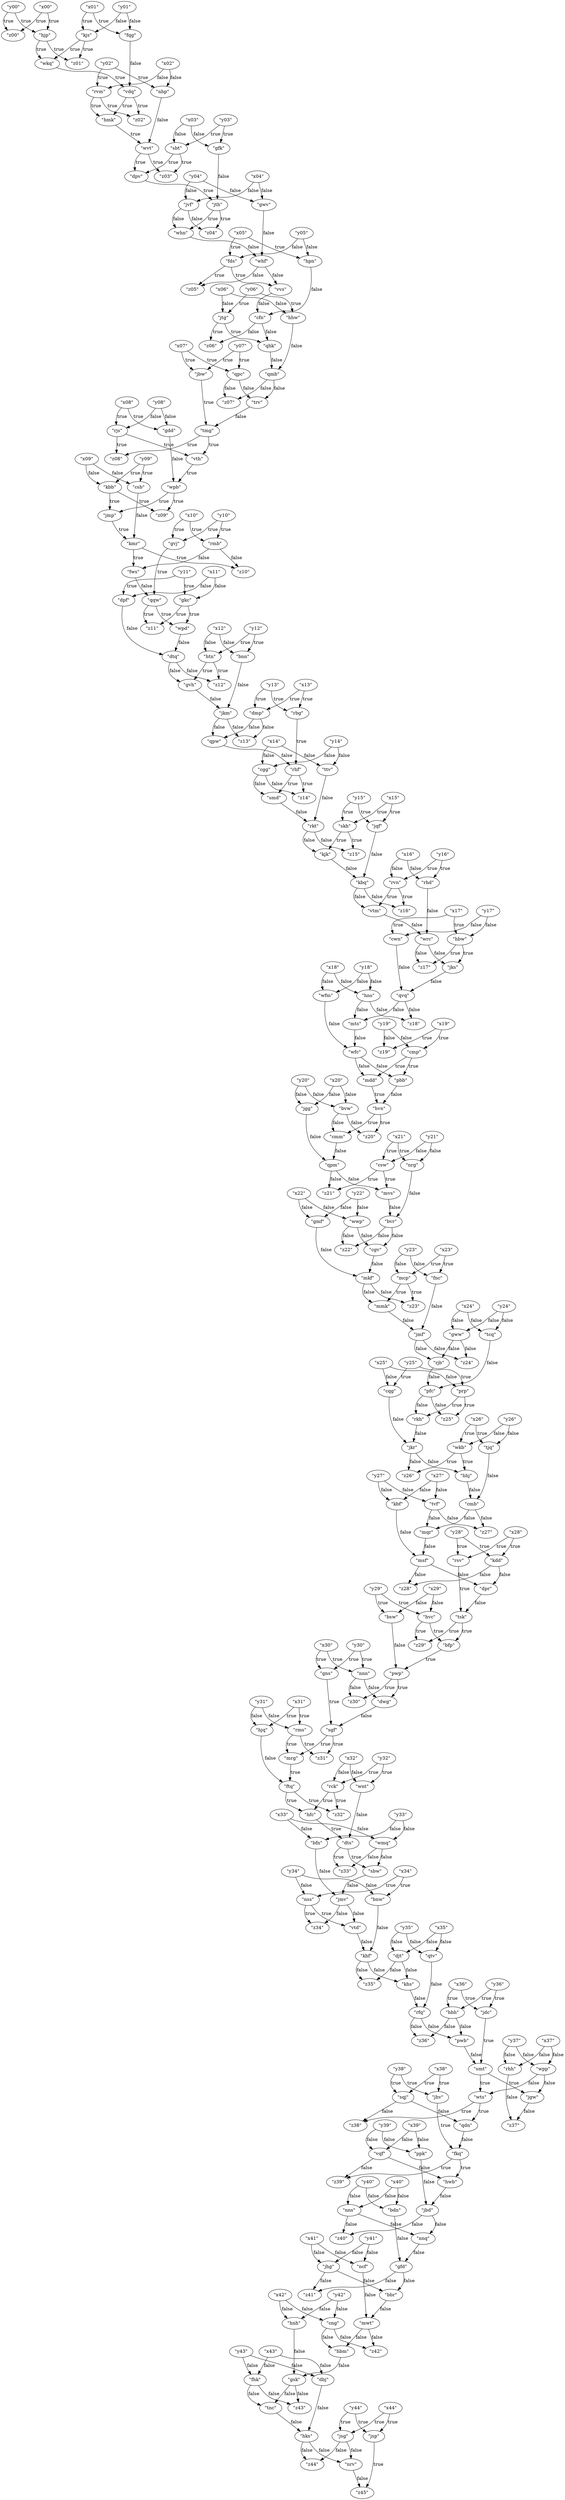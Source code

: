 digraph {
    0 [ label = "\"y33\"" ]
    1 [ label = "\"bfn\"" ]
    2 [ label = "\"x33\"" ]
    3 [ label = "\"y32\"" ]
    4 [ label = "\"rck\"" ]
    5 [ label = "\"x32\"" ]
    6 [ label = "\"x30\"" ]
    7 [ label = "\"gns\"" ]
    8 [ label = "\"y30\"" ]
    9 [ label = "\"y36\"" ]
    10 [ label = "\"hbh\"" ]
    11 [ label = "\"x36\"" ]
    12 [ label = "\"cng\"" ]
    13 [ label = "\"z42\"" ]
    14 [ label = "\"mwt\"" ]
    15 [ label = "\"bsw\"" ]
    16 [ label = "\"pwp\"" ]
    17 [ label = "\"bfp\"" ]
    18 [ label = "\"x00\"" ]
    19 [ label = "\"z00\"" ]
    20 [ label = "\"y00\"" ]
    21 [ label = "\"y26\"" ]
    22 [ label = "\"wkb\"" ]
    23 [ label = "\"x26\"" ]
    24 [ label = "\"x31\"" ]
    25 [ label = "\"hjq\"" ]
    26 [ label = "\"y31\"" ]
    27 [ label = "\"jhg\"" ]
    28 [ label = "\"bbr\"" ]
    29 [ label = "\"gfd\"" ]
    30 [ label = "\"y43\"" ]
    31 [ label = "\"fhk\"" ]
    32 [ label = "\"x43\"" ]
    33 [ label = "\"mrg\"" ]
    34 [ label = "\"ftq\"" ]
    35 [ label = "\"jks\"" ]
    36 [ label = "\"qvq\"" ]
    37 [ label = "\"cwn\"" ]
    38 [ label = "\"wrc\"" ]
    39 [ label = "\"z17\"" ]
    40 [ label = "\"hbw\"" ]
    41 [ label = "\"skh\"" ]
    42 [ label = "\"z15\"" ]
    43 [ label = "\"rkt\"" ]
    44 [ label = "\"x27\"" ]
    45 [ label = "\"kbf\"" ]
    46 [ label = "\"y27\"" ]
    47 [ label = "\"jgg\"" ]
    48 [ label = "\"qpm\"" ]
    49 [ label = "\"cmm\"" ]
    50 [ label = "\"y17\"" ]
    51 [ label = "\"x17\"" ]
    52 [ label = "\"khf\"" ]
    53 [ label = "\"khs\"" ]
    54 [ label = "\"djt\"" ]
    55 [ label = "\"qqw\"" ]
    56 [ label = "\"wpd\"" ]
    57 [ label = "\"gkc\"" ]
    58 [ label = "\"rms\"" ]
    59 [ label = "\"z31\"" ]
    60 [ label = "\"sgf\"" ]
    61 [ label = "\"gww\"" ]
    62 [ label = "\"z24\"" ]
    63 [ label = "\"jmf\"" ]
    64 [ label = "\"x01\"" ]
    65 [ label = "\"kjs\"" ]
    66 [ label = "\"y01\"" ]
    67 [ label = "\"dwg\"" ]
    68 [ label = "\"nnn\"" ]
    69 [ label = "\"tjq\"" ]
    70 [ label = "\"cmb\"" ]
    71 [ label = "\"hhj\"" ]
    72 [ label = "\"x05\"" ]
    73 [ label = "\"fds\"" ]
    74 [ label = "\"y05\"" ]
    75 [ label = "\"x07\"" ]
    76 [ label = "\"jbw\"" ]
    77 [ label = "\"y07\"" ]
    78 [ label = "\"wnt\"" ]
    79 [ label = "\"x14\"" ]
    80 [ label = "\"cgg\"" ]
    81 [ label = "\"y14\"" ]
    82 [ label = "\"rhf\"" ]
    83 [ label = "\"smd\"" ]
    84 [ label = "\"z35\"" ]
    85 [ label = "\"tcq\"" ]
    86 [ label = "\"pfc\"" ]
    87 [ label = "\"rjb\"" ]
    88 [ label = "\"qtv\"" ]
    89 [ label = "\"rfq\"" ]
    90 [ label = "\"y41\"" ]
    91 [ label = "\"x41\"" ]
    92 [ label = "\"tmg\"" ]
    93 [ label = "\"trv\"" ]
    94 [ label = "\"y21\"" ]
    95 [ label = "\"csw\"" ]
    96 [ label = "\"x21\"" ]
    97 [ label = "\"jkm\"" ]
    98 [ label = "\"z13\"" ]
    99 [ label = "\"dmp\"" ]
    100 [ label = "\"rkh\"" ]
    101 [ label = "\"jkr\"" ]
    102 [ label = "\"cqg\"" ]
    103 [ label = "\"y20\"" ]
    104 [ label = "\"bvw\"" ]
    105 [ label = "\"x20\"" ]
    106 [ label = "\"pwb\"" ]
    107 [ label = "\"smt\"" ]
    108 [ label = "\"jdc\"" ]
    109 [ label = "\"x13\"" ]
    110 [ label = "\"rbg\"" ]
    111 [ label = "\"y13\"" ]
    112 [ label = "\"wvt\"" ]
    113 [ label = "\"z03\"" ]
    114 [ label = "\"sbt\"" ]
    115 [ label = "\"z41\"" ]
    116 [ label = "\"fqg\"" ]
    117 [ label = "\"wfc\"" ]
    118 [ label = "\"mdd\"" ]
    119 [ label = "\"cmp\"" ]
    120 [ label = "\"z14\"" ]
    121 [ label = "\"z26\"" ]
    122 [ label = "\"x08\"" ]
    123 [ label = "\"gdd\"" ]
    124 [ label = "\"y08\"" ]
    125 [ label = "\"vvs\"" ]
    126 [ label = "\"whf\"" ]
    127 [ label = "\"y19\"" ]
    128 [ label = "\"z19\"" ]
    129 [ label = "\"x19\"" ]
    130 [ label = "\"nss\"" ]
    131 [ label = "\"vtd\"" ]
    132 [ label = "\"jmv\"" ]
    133 [ label = "\"z30\"" ]
    134 [ label = "\"x23\"" ]
    135 [ label = "\"mcp\"" ]
    136 [ label = "\"y23\"" ]
    137 [ label = "\"jvf\"" ]
    138 [ label = "\"z04\"" ]
    139 [ label = "\"jth\"" ]
    140 [ label = "\"y38\"" ]
    141 [ label = "\"jhv\"" ]
    142 [ label = "\"x38\"" ]
    143 [ label = "\"wkq\"" ]
    144 [ label = "\"hjp\"" ]
    145 [ label = "\"sqj\"" ]
    146 [ label = "\"qdn\"" ]
    147 [ label = "\"wts\"" ]
    148 [ label = "\"y16\"" ]
    149 [ label = "\"rvn\"" ]
    150 [ label = "\"x16\"" ]
    151 [ label = "\"msf\"" ]
    152 [ label = "\"mqr\"" ]
    153 [ label = "\"y25\"" ]
    154 [ label = "\"prp\"" ]
    155 [ label = "\"x25\"" ]
    156 [ label = "\"cgv\"" ]
    157 [ label = "\"mkf\"" ]
    158 [ label = "\"gmf\"" ]
    159 [ label = "\"y12\"" ]
    160 [ label = "\"htn\"" ]
    161 [ label = "\"x12\"" ]
    162 [ label = "\"kdd\"" ]
    163 [ label = "\"dpr\"" ]
    164 [ label = "\"bnw\"" ]
    165 [ label = "\"ttv\"" ]
    166 [ label = "\"fnc\"" ]
    167 [ label = "\"mmk\"" ]
    168 [ label = "\"ppk\"" ]
    169 [ label = "\"jbd\"" ]
    170 [ label = "\"hwb\"" ]
    171 [ label = "\"nnq\"" ]
    172 [ label = "\"nns\"" ]
    173 [ label = "\"z23\"" ]
    174 [ label = "\"kbb\"" ]
    175 [ label = "\"jmp\"" ]
    176 [ label = "\"wpb\"" ]
    177 [ label = "\"pbb\"" ]
    178 [ label = "\"hvn\"" ]
    179 [ label = "\"dts\"" ]
    180 [ label = "\"z33\"" ]
    181 [ label = "\"wmq\"" ]
    182 [ label = "\"x42\"" ]
    183 [ label = "\"hnh\"" ]
    184 [ label = "\"y42\"" ]
    185 [ label = "\"hfc\"" ]
    186 [ label = "\"z36\"" ]
    187 [ label = "\"hpn\"" ]
    188 [ label = "\"z40\"" ]
    189 [ label = "\"z34\"" ]
    190 [ label = "\"vth\"" ]
    191 [ label = "\"rjs\"" ]
    192 [ label = "\"x35\"" ]
    193 [ label = "\"y35\"" ]
    194 [ label = "\"y02\"" ]
    195 [ label = "\"rvm\"" ]
    196 [ label = "\"x02\"" ]
    197 [ label = "\"y28\"" ]
    198 [ label = "\"rsv\"" ]
    199 [ label = "\"x28\"" ]
    200 [ label = "\"wfm\"" ]
    201 [ label = "\"mts\"" ]
    202 [ label = "\"ncf\"" ]
    203 [ label = "\"z09\"" ]
    204 [ label = "\"x06\"" ]
    205 [ label = "\"jtg\"" ]
    206 [ label = "\"y06\"" ]
    207 [ label = "\"sbw\"" ]
    208 [ label = "\"kmr\"" ]
    209 [ label = "\"z10\"" ]
    210 [ label = "\"rmb\"" ]
    211 [ label = "\"z16\"" ]
    212 [ label = "\"kbq\"" ]
    213 [ label = "\"y09\"" ]
    214 [ label = "\"x09\"" ]
    215 [ label = "\"gsk\"" ]
    216 [ label = "\"z43\"" ]
    217 [ label = "\"y29\"" ]
    218 [ label = "\"hvc\"" ]
    219 [ label = "\"x29\"" ]
    220 [ label = "\"wwp\"" ]
    221 [ label = "\"bvr\"" ]
    222 [ label = "\"tnc\"" ]
    223 [ label = "\"hks\"" ]
    224 [ label = "\"dbj\"" ]
    225 [ label = "\"tvf\"" ]
    226 [ label = "\"z27\"" ]
    227 [ label = "\"z20\"" ]
    228 [ label = "\"x44\"" ]
    229 [ label = "\"jsg\"" ]
    230 [ label = "\"y44\"" ]
    231 [ label = "\"tsk\"" ]
    232 [ label = "\"z38\"" ]
    233 [ label = "\"x40\"" ]
    234 [ label = "\"bdn\"" ]
    235 [ label = "\"y40\"" ]
    236 [ label = "\"qpc\"" ]
    237 [ label = "\"qmb\"" ]
    238 [ label = "\"z18\"" ]
    239 [ label = "\"hns\"" ]
    240 [ label = "\"fkq\"" ]
    241 [ label = "\"z02\"" ]
    242 [ label = "\"vdq\"" ]
    243 [ label = "\"z05\"" ]
    244 [ label = "\"y34\"" ]
    245 [ label = "\"x34\"" ]
    246 [ label = "\"nrg\"" ]
    247 [ label = "\"y18\"" ]
    248 [ label = "\"x18\"" ]
    249 [ label = "\"jqf\"" ]
    250 [ label = "\"kjk\"" ]
    251 [ label = "\"qpw\"" ]
    252 [ label = "\"y24\"" ]
    253 [ label = "\"x24\"" ]
    254 [ label = "\"fws\"" ]
    255 [ label = "\"y39\"" ]
    256 [ label = "\"vqf\"" ]
    257 [ label = "\"x39\"" ]
    258 [ label = "\"z21\"" ]
    259 [ label = "\"wpp\"" ]
    260 [ label = "\"bnn\"" ]
    261 [ label = "\"x10\"" ]
    262 [ label = "\"y10\"" ]
    263 [ label = "\"cfn\"" ]
    264 [ label = "\"mvs\"" ]
    265 [ label = "\"vtm\"" ]
    266 [ label = "\"gfk\"" ]
    267 [ label = "\"dpv\"" ]
    268 [ label = "\"z01\"" ]
    269 [ label = "\"hbm\"" ]
    270 [ label = "\"z29\"" ]
    271 [ label = "\"whn\"" ]
    272 [ label = "\"nhp\"" ]
    273 [ label = "\"y04\"" ]
    274 [ label = "\"x04\"" ]
    275 [ label = "\"z25\"" ]
    276 [ label = "\"y03\"" ]
    277 [ label = "\"x03\"" ]
    278 [ label = "\"z39\"" ]
    279 [ label = "\"x15\"" ]
    280 [ label = "\"y15\"" ]
    281 [ label = "\"dtq\"" ]
    282 [ label = "\"dpf\"" ]
    283 [ label = "\"nrv\"" ]
    284 [ label = "\"z45\"" ]
    285 [ label = "\"jsp\"" ]
    286 [ label = "\"qhk\"" ]
    287 [ label = "\"rhd\"" ]
    288 [ label = "\"gvh\"" ]
    289 [ label = "\"z12\"" ]
    290 [ label = "\"hmk\"" ]
    291 [ label = "\"jgw\"" ]
    292 [ label = "\"z37\"" ]
    293 [ label = "\"rhh\"" ]
    294 [ label = "\"z44\"" ]
    295 [ label = "\"gwv\"" ]
    296 [ label = "\"z28\"" ]
    297 [ label = "\"z08\"" ]
    298 [ label = "\"hhw\"" ]
    299 [ label = "\"z11\"" ]
    300 [ label = "\"gvj\"" ]
    301 [ label = "\"y11\"" ]
    302 [ label = "\"x11\"" ]
    303 [ label = "\"csb\"" ]
    304 [ label = "\"y37\"" ]
    305 [ label = "\"x37\"" ]
    306 [ label = "\"z32\"" ]
    307 [ label = "\"y22\"" ]
    308 [ label = "\"x22\"" ]
    309 [ label = "\"z07\"" ]
    310 [ label = "\"z06\"" ]
    311 [ label = "\"z22\"" ]
    0 -> 1 [ label = "false" ]
    2 -> 1 [ label = "false" ]
    3 -> 4 [ label = "true" ]
    5 -> 4 [ label = "false" ]
    6 -> 7 [ label = "true" ]
    8 -> 7 [ label = "true" ]
    9 -> 10 [ label = "true" ]
    11 -> 10 [ label = "true" ]
    12 -> 13 [ label = "false" ]
    14 -> 13 [ label = "false" ]
    15 -> 16 [ label = "false" ]
    17 -> 16 [ label = "true" ]
    18 -> 19 [ label = "true" ]
    20 -> 19 [ label = "true" ]
    21 -> 22 [ label = "false" ]
    23 -> 22 [ label = "true" ]
    24 -> 25 [ label = "true" ]
    26 -> 25 [ label = "false" ]
    27 -> 28 [ label = "false" ]
    29 -> 28 [ label = "false" ]
    30 -> 31 [ label = "false" ]
    32 -> 31 [ label = "false" ]
    33 -> 34 [ label = "true" ]
    25 -> 34 [ label = "false" ]
    35 -> 36 [ label = "false" ]
    37 -> 36 [ label = "false" ]
    38 -> 39 [ label = "false" ]
    40 -> 39 [ label = "true" ]
    41 -> 42 [ label = "true" ]
    43 -> 42 [ label = "false" ]
    44 -> 45 [ label = "false" ]
    46 -> 45 [ label = "false" ]
    47 -> 48 [ label = "false" ]
    49 -> 48 [ label = "false" ]
    50 -> 40 [ label = "false" ]
    51 -> 40 [ label = "true" ]
    52 -> 53 [ label = "false" ]
    54 -> 53 [ label = "false" ]
    55 -> 56 [ label = "true" ]
    57 -> 56 [ label = "true" ]
    58 -> 59 [ label = "true" ]
    60 -> 59 [ label = "true" ]
    61 -> 62 [ label = "false" ]
    63 -> 62 [ label = "false" ]
    64 -> 65 [ label = "true" ]
    66 -> 65 [ label = "false" ]
    16 -> 67 [ label = "true" ]
    68 -> 67 [ label = "false" ]
    69 -> 70 [ label = "false" ]
    71 -> 70 [ label = "false" ]
    72 -> 73 [ label = "true" ]
    74 -> 73 [ label = "false" ]
    75 -> 76 [ label = "true" ]
    77 -> 76 [ label = "true" ]
    3 -> 78 [ label = "true" ]
    5 -> 78 [ label = "false" ]
    79 -> 80 [ label = "false" ]
    81 -> 80 [ label = "false" ]
    82 -> 83 [ label = "true" ]
    80 -> 83 [ label = "false" ]
    54 -> 84 [ label = "false" ]
    52 -> 84 [ label = "false" ]
    85 -> 86 [ label = "false" ]
    87 -> 86 [ label = "false" ]
    88 -> 89 [ label = "false" ]
    53 -> 89 [ label = "false" ]
    90 -> 27 [ label = "false" ]
    91 -> 27 [ label = "false" ]
    76 -> 92 [ label = "true" ]
    93 -> 92 [ label = "false" ]
    94 -> 95 [ label = "false" ]
    96 -> 95 [ label = "true" ]
    97 -> 98 [ label = "false" ]
    99 -> 98 [ label = "false" ]
    100 -> 101 [ label = "false" ]
    102 -> 101 [ label = "false" ]
    103 -> 104 [ label = "false" ]
    105 -> 104 [ label = "false" ]
    106 -> 107 [ label = "false" ]
    108 -> 107 [ label = "true" ]
    109 -> 110 [ label = "true" ]
    111 -> 110 [ label = "true" ]
    112 -> 113 [ label = "true" ]
    114 -> 113 [ label = "true" ]
    27 -> 115 [ label = "false" ]
    29 -> 115 [ label = "false" ]
    64 -> 116 [ label = "true" ]
    66 -> 116 [ label = "false" ]
    117 -> 118 [ label = "false" ]
    119 -> 118 [ label = "true" ]
    80 -> 120 [ label = "false" ]
    82 -> 120 [ label = "true" ]
    22 -> 121 [ label = "true" ]
    101 -> 121 [ label = "false" ]
    9 -> 108 [ label = "true" ]
    11 -> 108 [ label = "true" ]
    122 -> 123 [ label = "true" ]
    124 -> 123 [ label = "false" ]
    73 -> 125 [ label = "true" ]
    126 -> 125 [ label = "false" ]
    127 -> 128 [ label = "false" ]
    129 -> 128 [ label = "true" ]
    24 -> 58 [ label = "true" ]
    26 -> 58 [ label = "false" ]
    130 -> 131 [ label = "true" ]
    132 -> 131 [ label = "false" ]
    16 -> 133 [ label = "true" ]
    68 -> 133 [ label = "false" ]
    134 -> 135 [ label = "true" ]
    136 -> 135 [ label = "false" ]
    137 -> 138 [ label = "false" ]
    139 -> 138 [ label = "true" ]
    140 -> 141 [ label = "true" ]
    142 -> 141 [ label = "true" ]
    65 -> 143 [ label = "true" ]
    144 -> 143 [ label = "true" ]
    145 -> 146 [ label = "false" ]
    147 -> 146 [ label = "true" ]
    148 -> 149 [ label = "true" ]
    150 -> 149 [ label = "false" ]
    45 -> 151 [ label = "false" ]
    152 -> 151 [ label = "false" ]
    153 -> 154 [ label = "true" ]
    155 -> 154 [ label = "false" ]
    21 -> 69 [ label = "false" ]
    23 -> 69 [ label = "true" ]
    156 -> 157 [ label = "false" ]
    158 -> 157 [ label = "false" ]
    159 -> 160 [ label = "true" ]
    161 -> 160 [ label = "false" ]
    162 -> 163 [ label = "false" ]
    151 -> 163 [ label = "false" ]
    131 -> 52 [ label = "false" ]
    164 -> 52 [ label = "false" ]
    83 -> 43 [ label = "false" ]
    165 -> 43 [ label = "false" ]
    166 -> 63 [ label = "false" ]
    167 -> 63 [ label = "false" ]
    168 -> 169 [ label = "false" ]
    170 -> 169 [ label = "false" ]
    169 -> 171 [ label = "false" ]
    172 -> 171 [ label = "false" ]
    135 -> 173 [ label = "true" ]
    157 -> 173 [ label = "false" ]
    174 -> 175 [ label = "true" ]
    176 -> 175 [ label = "true" ]
    177 -> 178 [ label = "false" ]
    118 -> 178 [ label = "true" ]
    179 -> 180 [ label = "true" ]
    181 -> 180 [ label = "false" ]
    182 -> 183 [ label = "false" ]
    184 -> 183 [ label = "false" ]
    4 -> 185 [ label = "true" ]
    34 -> 185 [ label = "true" ]
    89 -> 186 [ label = "false" ]
    10 -> 186 [ label = "false" ]
    74 -> 187 [ label = "false" ]
    72 -> 187 [ label = "true" ]
    172 -> 188 [ label = "false" ]
    169 -> 188 [ label = "false" ]
    79 -> 165 [ label = "false" ]
    81 -> 165 [ label = "false" ]
    132 -> 189 [ label = "false" ]
    130 -> 189 [ label = "true" ]
    190 -> 176 [ label = "true" ]
    123 -> 176 [ label = "false" ]
    124 -> 191 [ label = "false" ]
    122 -> 191 [ label = "true" ]
    184 -> 12 [ label = "false" ]
    182 -> 12 [ label = "false" ]
    192 -> 88 [ label = "false" ]
    193 -> 88 [ label = "false" ]
    194 -> 195 [ label = "true" ]
    196 -> 195 [ label = "false" ]
    135 -> 167 [ label = "true" ]
    157 -> 167 [ label = "false" ]
    197 -> 198 [ label = "true" ]
    199 -> 198 [ label = "true" ]
    200 -> 117 [ label = "false" ]
    201 -> 117 [ label = "false" ]
    78 -> 179 [ label = "false" ]
    185 -> 179 [ label = "true" ]
    60 -> 33 [ label = "true" ]
    58 -> 33 [ label = "true" ]
    28 -> 14 [ label = "false" ]
    202 -> 14 [ label = "false" ]
    176 -> 203 [ label = "true" ]
    174 -> 203 [ label = "true" ]
    204 -> 205 [ label = "false" ]
    206 -> 205 [ label = "true" ]
    207 -> 132 [ label = "false" ]
    1 -> 132 [ label = "false" ]
    208 -> 209 [ label = "true" ]
    210 -> 209 [ label = "false" ]
    149 -> 211 [ label = "true" ]
    212 -> 211 [ label = "false" ]
    213 -> 174 [ label = "true" ]
    214 -> 174 [ label = "false" ]
    215 -> 216 [ label = "false" ]
    31 -> 216 [ label = "false" ]
    136 -> 166 [ label = "false" ]
    134 -> 166 [ label = "true" ]
    217 -> 218 [ label = "true" ]
    219 -> 218 [ label = "false" ]
    220 -> 156 [ label = "false" ]
    221 -> 156 [ label = "false" ]
    222 -> 223 [ label = "false" ]
    224 -> 223 [ label = "false" ]
    225 -> 226 [ label = "false" ]
    70 -> 226 [ label = "false" ]
    104 -> 227 [ label = "false" ]
    178 -> 227 [ label = "true" ]
    228 -> 229 [ label = "true" ]
    230 -> 229 [ label = "true" ]
    198 -> 231 [ label = "true" ]
    163 -> 231 [ label = "false" ]
    145 -> 232 [ label = "false" ]
    147 -> 232 [ label = "true" ]
    233 -> 234 [ label = "false" ]
    235 -> 234 [ label = "false" ]
    236 -> 93 [ label = "false" ]
    237 -> 93 [ label = "false" ]
    36 -> 238 [ label = "false" ]
    239 -> 238 [ label = "false" ]
    91 -> 202 [ label = "false" ]
    90 -> 202 [ label = "false" ]
    146 -> 240 [ label = "false" ]
    141 -> 240 [ label = "true" ]
    46 -> 225 [ label = "false" ]
    44 -> 225 [ label = "false" ]
    195 -> 241 [ label = "true" ]
    242 -> 241 [ label = "true" ]
    126 -> 243 [ label = "false" ]
    73 -> 243 [ label = "true" ]
    92 -> 190 [ label = "true" ]
    191 -> 190 [ label = "true" ]
    244 -> 164 [ label = "false" ]
    245 -> 164 [ label = "true" ]
    94 -> 246 [ label = "false" ]
    96 -> 246 [ label = "true" ]
    215 -> 222 [ label = "false" ]
    31 -> 222 [ label = "false" ]
    142 -> 145 [ label = "true" ]
    140 -> 145 [ label = "true" ]
    247 -> 200 [ label = "false" ]
    248 -> 200 [ label = "false" ]
    218 -> 17 [ label = "true" ]
    231 -> 17 [ label = "true" ]
    249 -> 212 [ label = "false" ]
    250 -> 212 [ label = "false" ]
    99 -> 251 [ label = "false" ]
    97 -> 251 [ label = "false" ]
    129 -> 119 [ label = "true" ]
    127 -> 119 [ label = "false" ]
    252 -> 61 [ label = "false" ]
    253 -> 61 [ label = "false" ]
    154 -> 100 [ label = "true" ]
    86 -> 100 [ label = "false" ]
    210 -> 254 [ label = "false" ]
    208 -> 254 [ label = "true" ]
    171 -> 29 [ label = "false" ]
    234 -> 29 [ label = "false" ]
    255 -> 256 [ label = "false" ]
    257 -> 256 [ label = "false" ]
    48 -> 258 [ label = "false" ]
    95 -> 258 [ label = "true" ]
    107 -> 147 [ label = "true" ]
    259 -> 147 [ label = "false" ]
    161 -> 260 [ label = "false" ]
    159 -> 260 [ label = "true" ]
    261 -> 210 [ label = "true" ]
    262 -> 210 [ label = "true" ]
    0 -> 181 [ label = "false" ]
    2 -> 181 [ label = "false" ]
    248 -> 239 [ label = "false" ]
    247 -> 239 [ label = "false" ]
    125 -> 263 [ label = "false" ]
    187 -> 263 [ label = "false" ]
    63 -> 87 [ label = "false" ]
    61 -> 87 [ label = "false" ]
    246 -> 221 [ label = "false" ]
    264 -> 221 [ label = "false" ]
    119 -> 177 [ label = "true" ]
    117 -> 177 [ label = "false" ]
    212 -> 265 [ label = "false" ]
    149 -> 265 [ label = "true" ]
    266 -> 139 [ label = "false" ]
    267 -> 139 [ label = "true" ]
    153 -> 102 [ label = "true" ]
    155 -> 102 [ label = "false" ]
    112 -> 267 [ label = "true" ]
    114 -> 267 [ label = "true" ]
    70 -> 152 [ label = "false" ]
    225 -> 152 [ label = "false" ]
    144 -> 268 [ label = "true" ]
    65 -> 268 [ label = "true" ]
    20 -> 144 [ label = "true" ]
    18 -> 144 [ label = "true" ]
    192 -> 54 [ label = "false" ]
    193 -> 54 [ label = "false" ]
    14 -> 269 [ label = "false" ]
    12 -> 269 [ label = "false" ]
    252 -> 85 [ label = "false" ]
    253 -> 85 [ label = "false" ]
    231 -> 270 [ label = "true" ]
    218 -> 270 [ label = "true" ]
    43 -> 250 [ label = "false" ]
    41 -> 250 [ label = "true" ]
    139 -> 271 [ label = "true" ]
    137 -> 271 [ label = "false" ]
    196 -> 272 [ label = "false" ]
    194 -> 272 [ label = "true" ]
    239 -> 201 [ label = "false" ]
    36 -> 201 [ label = "false" ]
    273 -> 137 [ label = "false" ]
    274 -> 137 [ label = "false" ]
    86 -> 275 [ label = "false" ]
    154 -> 275 [ label = "true" ]
    276 -> 114 [ label = "true" ]
    277 -> 114 [ label = "false" ]
    95 -> 264 [ label = "true" ]
    48 -> 264 [ label = "false" ]
    217 -> 15 [ label = "true" ]
    219 -> 15 [ label = "false" ]
    22 -> 71 [ label = "true" ]
    101 -> 71 [ label = "false" ]
    277 -> 266 [ label = "false" ]
    276 -> 266 [ label = "true" ]
    256 -> 278 [ label = "false" ]
    240 -> 278 [ label = "true" ]
    279 -> 249 [ label = "true" ]
    280 -> 249 [ label = "true" ]
    56 -> 281 [ label = "false" ]
    282 -> 281 [ label = "false" ]
    283 -> 284 [ label = "false" ]
    285 -> 284 [ label = "true" ]
    205 -> 286 [ label = "true" ]
    263 -> 286 [ label = "false" ]
    287 -> 38 [ label = "false" ]
    265 -> 38 [ label = "false" ]
    8 -> 68 [ label = "true" ]
    6 -> 68 [ label = "true" ]
    160 -> 288 [ label = "true" ]
    281 -> 288 [ label = "false" ]
    30 -> 224 [ label = "false" ]
    32 -> 224 [ label = "false" ]
    51 -> 37 [ label = "true" ]
    50 -> 37 [ label = "false" ]
    160 -> 289 [ label = "true" ]
    281 -> 289 [ label = "false" ]
    103 -> 47 [ label = "false" ]
    105 -> 47 [ label = "false" ]
    242 -> 290 [ label = "true" ]
    195 -> 290 [ label = "true" ]
    291 -> 292 [ label = "false" ]
    293 -> 292 [ label = "false" ]
    229 -> 294 [ label = "false" ]
    223 -> 294 [ label = "false" ]
    7 -> 60 [ label = "true" ]
    67 -> 60 [ label = "false" ]
    116 -> 242 [ label = "false" ]
    143 -> 242 [ label = "true" ]
    256 -> 170 [ label = "false" ]
    240 -> 170 [ label = "true" ]
    274 -> 295 [ label = "false" ]
    273 -> 295 [ label = "false" ]
    151 -> 296 [ label = "false" ]
    162 -> 296 [ label = "false" ]
    191 -> 297 [ label = "true" ]
    92 -> 297 [ label = "true" ]
    150 -> 287 [ label = "false" ]
    148 -> 287 [ label = "true" ]
    204 -> 298 [ label = "false" ]
    206 -> 298 [ label = "true" ]
    57 -> 299 [ label = "true" ]
    55 -> 299 [ label = "true" ]
    199 -> 162 [ label = "true" ]
    197 -> 162 [ label = "true" ]
    254 -> 55 [ label = "false" ]
    300 -> 55 [ label = "true" ]
    255 -> 168 [ label = "false" ]
    257 -> 168 [ label = "false" ]
    89 -> 106 [ label = "false" ]
    10 -> 106 [ label = "false" ]
    301 -> 282 [ label = "true" ]
    302 -> 282 [ label = "false" ]
    233 -> 172 [ label = "false" ]
    235 -> 172 [ label = "false" ]
    269 -> 215 [ label = "false" ]
    183 -> 215 [ label = "false" ]
    213 -> 303 [ label = "true" ]
    214 -> 303 [ label = "false" ]
    304 -> 259 [ label = "false" ]
    305 -> 259 [ label = "false" ]
    290 -> 112 [ label = "true" ]
    272 -> 112 [ label = "false" ]
    245 -> 130 [ label = "true" ]
    244 -> 130 [ label = "false" ]
    4 -> 306 [ label = "true" ]
    34 -> 306 [ label = "true" ]
    229 -> 283 [ label = "false" ]
    223 -> 283 [ label = "false" ]
    304 -> 293 [ label = "false" ]
    305 -> 293 [ label = "false" ]
    259 -> 291 [ label = "false" ]
    107 -> 291 [ label = "true" ]
    301 -> 57 [ label = "true" ]
    302 -> 57 [ label = "false" ]
    75 -> 236 [ label = "true" ]
    77 -> 236 [ label = "true" ]
    251 -> 82 [ label = "false" ]
    110 -> 82 [ label = "true" ]
    279 -> 41 [ label = "true" ]
    280 -> 41 [ label = "true" ]
    307 -> 220 [ label = "false" ]
    308 -> 220 [ label = "false" ]
    298 -> 237 [ label = "false" ]
    286 -> 237 [ label = "false" ]
    175 -> 208 [ label = "true" ]
    303 -> 208 [ label = "false" ]
    40 -> 35 [ label = "true" ]
    38 -> 35 [ label = "false" ]
    109 -> 99 [ label = "true" ]
    111 -> 99 [ label = "true" ]
    295 -> 126 [ label = "false" ]
    271 -> 126 [ label = "false" ]
    179 -> 207 [ label = "true" ]
    181 -> 207 [ label = "false" ]
    260 -> 97 [ label = "false" ]
    288 -> 97 [ label = "false" ]
    237 -> 309 [ label = "false" ]
    236 -> 309 [ label = "false" ]
    104 -> 49 [ label = "false" ]
    178 -> 49 [ label = "true" ]
    262 -> 300 [ label = "true" ]
    261 -> 300 [ label = "true" ]
    228 -> 285 [ label = "true" ]
    230 -> 285 [ label = "true" ]
    205 -> 310 [ label = "true" ]
    263 -> 310 [ label = "false" ]
    220 -> 311 [ label = "false" ]
    221 -> 311 [ label = "false" ]
    307 -> 158 [ label = "false" ]
    308 -> 158 [ label = "false" ]
}